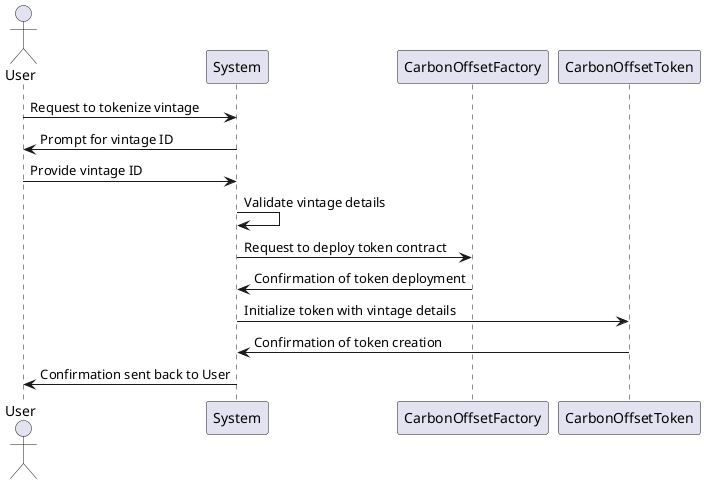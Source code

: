 @startuml
actor User as U
participant System as S
participant CarbonOffsetFactory as F
participant CarbonOffsetToken as T

U -> S: Request to tokenize vintage
S -> U: Prompt for vintage ID
U -> S: Provide vintage ID
S -> S: Validate vintage details
S -> F: Request to deploy token contract
F -> S: Confirmation of token deployment
S -> T: Initialize token with vintage details
T -> S: Confirmation of token creation
S -> U: Confirmation sent back to User
@enduml
